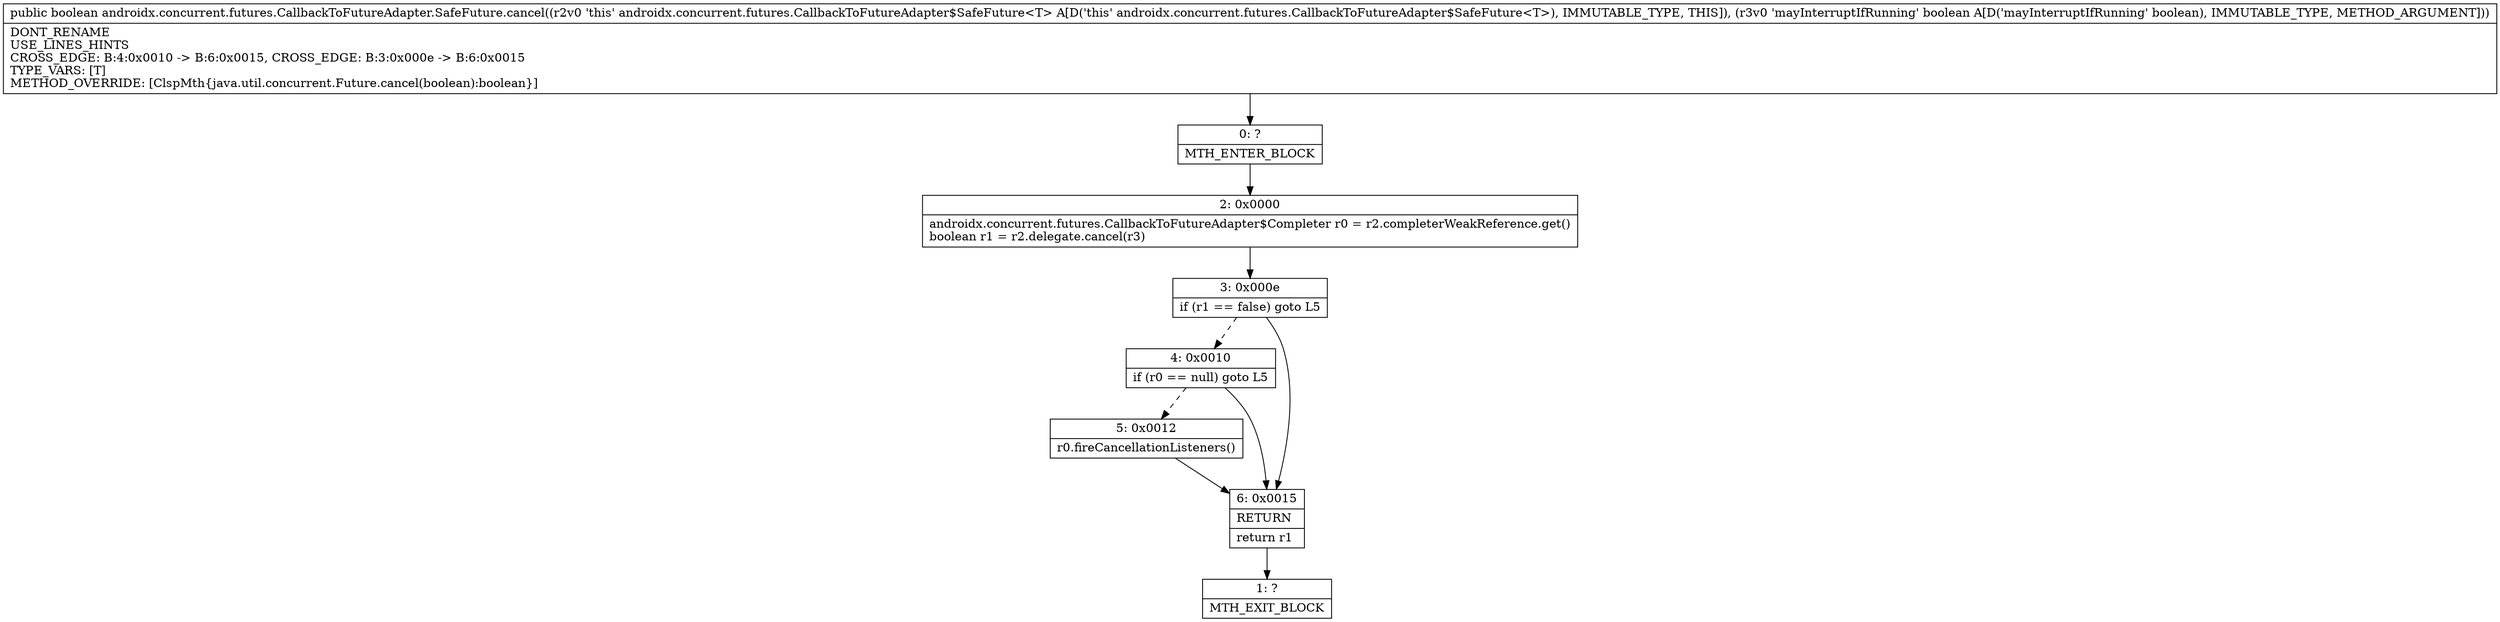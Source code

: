 digraph "CFG forandroidx.concurrent.futures.CallbackToFutureAdapter.SafeFuture.cancel(Z)Z" {
Node_0 [shape=record,label="{0\:\ ?|MTH_ENTER_BLOCK\l}"];
Node_2 [shape=record,label="{2\:\ 0x0000|androidx.concurrent.futures.CallbackToFutureAdapter$Completer r0 = r2.completerWeakReference.get()\lboolean r1 = r2.delegate.cancel(r3)\l}"];
Node_3 [shape=record,label="{3\:\ 0x000e|if (r1 == false) goto L5\l}"];
Node_4 [shape=record,label="{4\:\ 0x0010|if (r0 == null) goto L5\l}"];
Node_5 [shape=record,label="{5\:\ 0x0012|r0.fireCancellationListeners()\l}"];
Node_6 [shape=record,label="{6\:\ 0x0015|RETURN\l|return r1\l}"];
Node_1 [shape=record,label="{1\:\ ?|MTH_EXIT_BLOCK\l}"];
MethodNode[shape=record,label="{public boolean androidx.concurrent.futures.CallbackToFutureAdapter.SafeFuture.cancel((r2v0 'this' androidx.concurrent.futures.CallbackToFutureAdapter$SafeFuture\<T\> A[D('this' androidx.concurrent.futures.CallbackToFutureAdapter$SafeFuture\<T\>), IMMUTABLE_TYPE, THIS]), (r3v0 'mayInterruptIfRunning' boolean A[D('mayInterruptIfRunning' boolean), IMMUTABLE_TYPE, METHOD_ARGUMENT]))  | DONT_RENAME\lUSE_LINES_HINTS\lCROSS_EDGE: B:4:0x0010 \-\> B:6:0x0015, CROSS_EDGE: B:3:0x000e \-\> B:6:0x0015\lTYPE_VARS: [T]\lMETHOD_OVERRIDE: [ClspMth\{java.util.concurrent.Future.cancel(boolean):boolean\}]\l}"];
MethodNode -> Node_0;Node_0 -> Node_2;
Node_2 -> Node_3;
Node_3 -> Node_4[style=dashed];
Node_3 -> Node_6;
Node_4 -> Node_5[style=dashed];
Node_4 -> Node_6;
Node_5 -> Node_6;
Node_6 -> Node_1;
}

